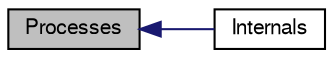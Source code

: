 digraph "Processes"
{
  edge [fontname="FreeSans",fontsize="10",labelfontname="FreeSans",labelfontsize="10"];
  node [fontname="FreeSans",fontsize="10",shape=record];
  rankdir=LR;
  Node1 [label="Internals",height=0.2,width=0.4,color="black", fillcolor="white", style="filled",URL="$group__Processes__impl.html",tooltip="A muSE environment contains a circular list of processes called the &quot;process ring&quot; which it cycles th..."];
  Node0 [label="Processes",height=0.2,width=0.4,color="black", fillcolor="grey75", style="filled" fontcolor="black"];
  Node0->Node1 [shape=plaintext, color="midnightblue", dir="back", style="solid"];
}

